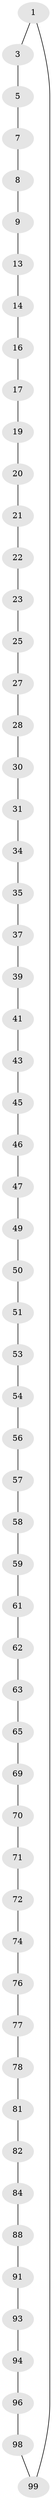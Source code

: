 // original degree distribution, {2: 1.0}
// Generated by graph-tools (version 1.1) at 2025/20/03/04/25 18:20:24]
// undirected, 60 vertices, 60 edges
graph export_dot {
graph [start="1"]
  node [color=gray90,style=filled];
  1 [super="+2"];
  3 [super="+4"];
  5 [super="+6"];
  7;
  8;
  9 [super="+10"];
  13;
  14 [super="+15"];
  16;
  17 [super="+18"];
  19;
  20;
  21;
  22;
  23 [super="+24"];
  25 [super="+26"];
  27;
  28 [super="+29"];
  30;
  31 [super="+32"];
  34;
  35 [super="+36"];
  37 [super="+38"];
  39 [super="+40"];
  41 [super="+42"];
  43 [super="+44"];
  45;
  46;
  47 [super="+48"];
  49;
  50;
  51 [super="+52"];
  53;
  54 [super="+55"];
  56;
  57;
  58;
  59 [super="+60"];
  61;
  62;
  63 [super="+64"];
  65 [super="+66"];
  69;
  70;
  71;
  72 [super="+73"];
  74 [super="+75"];
  76;
  77;
  78 [super="+79"];
  81;
  82 [super="+83"];
  84 [super="+85"];
  88 [super="+89"];
  91 [super="+92"];
  93;
  94 [super="+95"];
  96 [super="+97"];
  98;
  99 [super="+100"];
  1 -- 99;
  1 -- 3;
  3 -- 5;
  5 -- 7;
  7 -- 8;
  8 -- 9;
  9 -- 13;
  13 -- 14;
  14 -- 16;
  16 -- 17;
  17 -- 19;
  19 -- 20;
  20 -- 21;
  21 -- 22;
  22 -- 23;
  23 -- 25;
  25 -- 27;
  27 -- 28;
  28 -- 30;
  30 -- 31;
  31 -- 34;
  34 -- 35;
  35 -- 37;
  37 -- 39;
  39 -- 41;
  41 -- 43;
  43 -- 45;
  45 -- 46;
  46 -- 47;
  47 -- 49;
  49 -- 50;
  50 -- 51;
  51 -- 53;
  53 -- 54;
  54 -- 56;
  56 -- 57;
  57 -- 58;
  58 -- 59;
  59 -- 61;
  61 -- 62;
  62 -- 63;
  63 -- 65;
  65 -- 69;
  69 -- 70;
  70 -- 71;
  71 -- 72;
  72 -- 74;
  74 -- 76;
  76 -- 77;
  77 -- 78;
  78 -- 81;
  81 -- 82;
  82 -- 84;
  84 -- 88;
  88 -- 91;
  91 -- 93;
  93 -- 94;
  94 -- 96;
  96 -- 98;
  98 -- 99;
}
